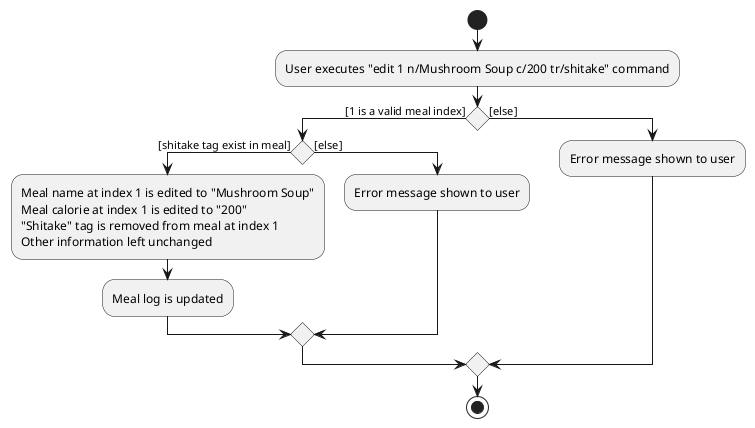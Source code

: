 @startuml
start
:User executes "edit 1 n/Mushroom Soup c/200 tr/shitake" command;

'Since the beta syntax does not support placing the condition outside the
'diamond we place it as the true branch instead.

if () then ([1 is a valid meal index])
if () then ([shitake tag exist in meal])
        :Meal name at index 1 is edited to "Mushroom Soup"
        Meal calorie at index 1 is edited to "200"
        "Shitake" tag is removed from meal at index 1
        Other information left unchanged;
        :Meal log is updated;

else ([else])
    :Error message shown to user;
endif
else([else])
    :Error message shown to user;
endif
stop

@enduml

